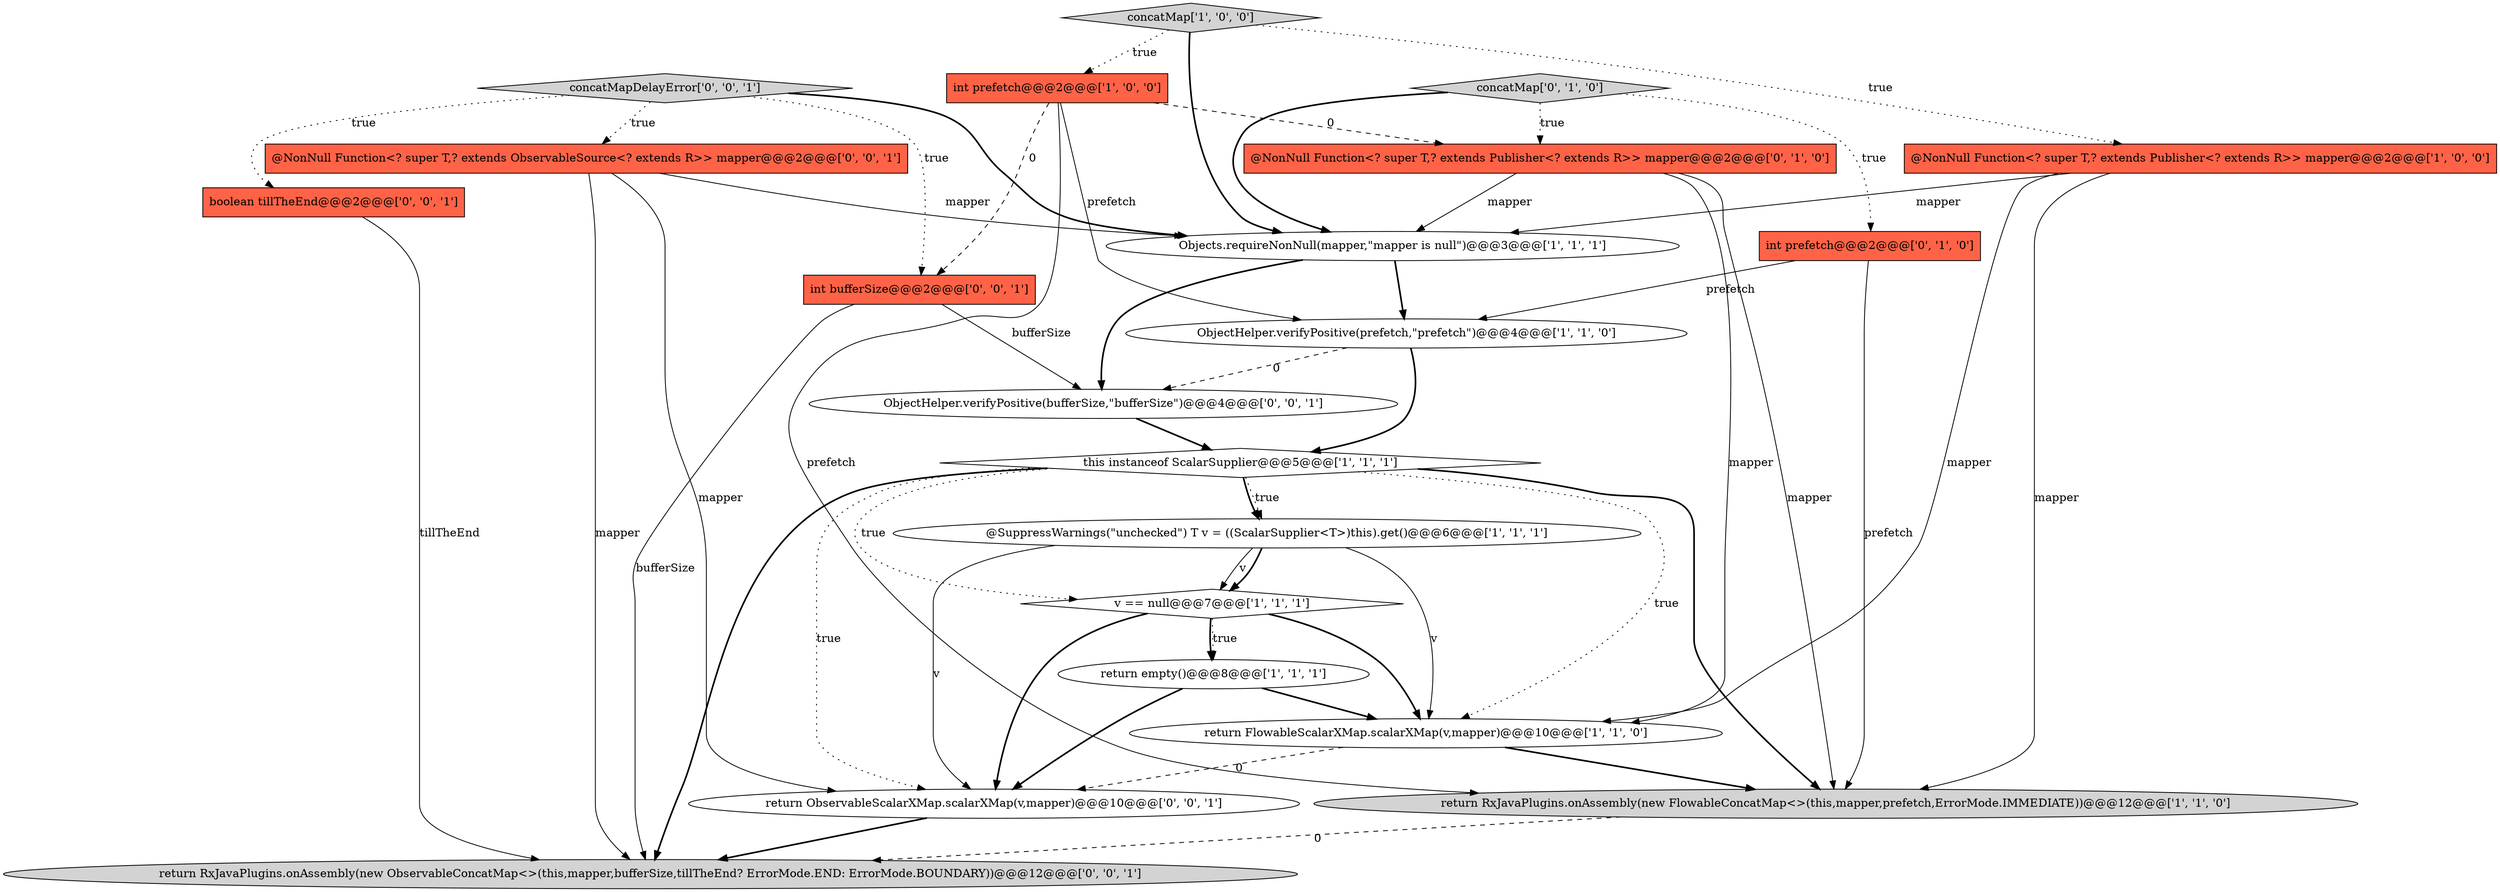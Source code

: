 digraph {
14 [style = filled, label = "concatMapDelayError['0', '0', '1']", fillcolor = lightgray, shape = diamond image = "AAA0AAABBB3BBB"];
2 [style = filled, label = "@SuppressWarnings(\"unchecked\") T v = ((ScalarSupplier<T>)this).get()@@@6@@@['1', '1', '1']", fillcolor = white, shape = ellipse image = "AAA0AAABBB1BBB"];
0 [style = filled, label = "Objects.requireNonNull(mapper,\"mapper is null\")@@@3@@@['1', '1', '1']", fillcolor = white, shape = ellipse image = "AAA0AAABBB1BBB"];
16 [style = filled, label = "return ObservableScalarXMap.scalarXMap(v,mapper)@@@10@@@['0', '0', '1']", fillcolor = white, shape = ellipse image = "AAA0AAABBB3BBB"];
20 [style = filled, label = "return RxJavaPlugins.onAssembly(new ObservableConcatMap<>(this,mapper,bufferSize,tillTheEnd? ErrorMode.END: ErrorMode.BOUNDARY))@@@12@@@['0', '0', '1']", fillcolor = lightgray, shape = ellipse image = "AAA0AAABBB3BBB"];
19 [style = filled, label = "ObjectHelper.verifyPositive(bufferSize,\"bufferSize\")@@@4@@@['0', '0', '1']", fillcolor = white, shape = ellipse image = "AAA0AAABBB3BBB"];
17 [style = filled, label = "boolean tillTheEnd@@@2@@@['0', '0', '1']", fillcolor = tomato, shape = box image = "AAA0AAABBB3BBB"];
8 [style = filled, label = "concatMap['1', '0', '0']", fillcolor = lightgray, shape = diamond image = "AAA0AAABBB1BBB"];
1 [style = filled, label = "v == null@@@7@@@['1', '1', '1']", fillcolor = white, shape = diamond image = "AAA0AAABBB1BBB"];
15 [style = filled, label = "@NonNull Function<? super T,? extends ObservableSource<? extends R>> mapper@@@2@@@['0', '0', '1']", fillcolor = tomato, shape = box image = "AAA0AAABBB3BBB"];
18 [style = filled, label = "int bufferSize@@@2@@@['0', '0', '1']", fillcolor = tomato, shape = box image = "AAA0AAABBB3BBB"];
13 [style = filled, label = "@NonNull Function<? super T,? extends Publisher<? extends R>> mapper@@@2@@@['0', '1', '0']", fillcolor = tomato, shape = box image = "AAA1AAABBB2BBB"];
7 [style = filled, label = "return FlowableScalarXMap.scalarXMap(v,mapper)@@@10@@@['1', '1', '0']", fillcolor = white, shape = ellipse image = "AAA0AAABBB1BBB"];
12 [style = filled, label = "int prefetch@@@2@@@['0', '1', '0']", fillcolor = tomato, shape = box image = "AAA0AAABBB2BBB"];
9 [style = filled, label = "return RxJavaPlugins.onAssembly(new FlowableConcatMap<>(this,mapper,prefetch,ErrorMode.IMMEDIATE))@@@12@@@['1', '1', '0']", fillcolor = lightgray, shape = ellipse image = "AAA0AAABBB1BBB"];
10 [style = filled, label = "ObjectHelper.verifyPositive(prefetch,\"prefetch\")@@@4@@@['1', '1', '0']", fillcolor = white, shape = ellipse image = "AAA0AAABBB1BBB"];
11 [style = filled, label = "concatMap['0', '1', '0']", fillcolor = lightgray, shape = diamond image = "AAA0AAABBB2BBB"];
4 [style = filled, label = "@NonNull Function<? super T,? extends Publisher<? extends R>> mapper@@@2@@@['1', '0', '0']", fillcolor = tomato, shape = box image = "AAA0AAABBB1BBB"];
6 [style = filled, label = "return empty()@@@8@@@['1', '1', '1']", fillcolor = white, shape = ellipse image = "AAA0AAABBB1BBB"];
3 [style = filled, label = "this instanceof ScalarSupplier@@@5@@@['1', '1', '1']", fillcolor = white, shape = diamond image = "AAA0AAABBB1BBB"];
5 [style = filled, label = "int prefetch@@@2@@@['1', '0', '0']", fillcolor = tomato, shape = box image = "AAA1AAABBB1BBB"];
5->13 [style = dashed, label="0"];
9->20 [style = dashed, label="0"];
2->1 [style = solid, label="v"];
3->7 [style = dotted, label="true"];
18->20 [style = solid, label="bufferSize"];
0->19 [style = bold, label=""];
13->7 [style = solid, label="mapper"];
2->7 [style = solid, label="v"];
2->1 [style = bold, label=""];
5->10 [style = solid, label="prefetch"];
10->19 [style = dashed, label="0"];
7->16 [style = dashed, label="0"];
15->20 [style = solid, label="mapper"];
11->12 [style = dotted, label="true"];
10->3 [style = bold, label=""];
11->13 [style = dotted, label="true"];
13->9 [style = solid, label="mapper"];
5->18 [style = dashed, label="0"];
17->20 [style = solid, label="tillTheEnd"];
1->7 [style = bold, label=""];
12->10 [style = solid, label="prefetch"];
2->16 [style = solid, label="v"];
8->4 [style = dotted, label="true"];
4->9 [style = solid, label="mapper"];
3->9 [style = bold, label=""];
7->9 [style = bold, label=""];
8->0 [style = bold, label=""];
14->17 [style = dotted, label="true"];
14->15 [style = dotted, label="true"];
0->10 [style = bold, label=""];
11->0 [style = bold, label=""];
1->6 [style = bold, label=""];
3->20 [style = bold, label=""];
3->2 [style = bold, label=""];
14->0 [style = bold, label=""];
8->5 [style = dotted, label="true"];
5->9 [style = solid, label="prefetch"];
1->16 [style = bold, label=""];
6->16 [style = bold, label=""];
13->0 [style = solid, label="mapper"];
12->9 [style = solid, label="prefetch"];
18->19 [style = solid, label="bufferSize"];
1->6 [style = dotted, label="true"];
4->0 [style = solid, label="mapper"];
6->7 [style = bold, label=""];
15->0 [style = solid, label="mapper"];
4->7 [style = solid, label="mapper"];
16->20 [style = bold, label=""];
19->3 [style = bold, label=""];
3->1 [style = dotted, label="true"];
14->18 [style = dotted, label="true"];
3->16 [style = dotted, label="true"];
3->2 [style = dotted, label="true"];
15->16 [style = solid, label="mapper"];
}
